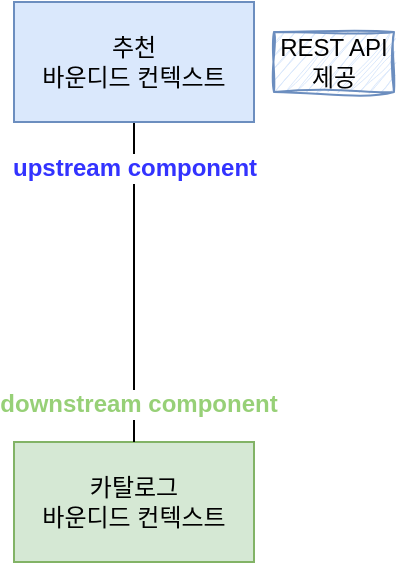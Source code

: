 <mxfile version="24.6.4" type="device">
  <diagram name="페이지-1" id="jBVy3zUQ8nWMjQijNOvA">
    <mxGraphModel dx="1114" dy="682" grid="1" gridSize="10" guides="1" tooltips="1" connect="1" arrows="1" fold="1" page="1" pageScale="1" pageWidth="827" pageHeight="1169" math="0" shadow="0">
      <root>
        <mxCell id="0" />
        <mxCell id="1" parent="0" />
        <mxCell id="sulDP6-McVjo92knmJIp-1" value="카탈로그&lt;div&gt;바운디드 컨텍스트&lt;/div&gt;" style="rounded=0;whiteSpace=wrap;html=1;fillColor=#d5e8d4;strokeColor=#82b366;" vertex="1" parent="1">
          <mxGeometry x="300" y="390" width="120" height="60" as="geometry" />
        </mxCell>
        <mxCell id="sulDP6-McVjo92knmJIp-4" style="edgeStyle=orthogonalEdgeStyle;rounded=0;orthogonalLoop=1;jettySize=auto;html=1;endArrow=none;endFill=0;" edge="1" parent="1" source="sulDP6-McVjo92knmJIp-2" target="sulDP6-McVjo92knmJIp-1">
          <mxGeometry relative="1" as="geometry" />
        </mxCell>
        <mxCell id="sulDP6-McVjo92knmJIp-5" value="upstream component" style="edgeLabel;html=1;align=center;verticalAlign=middle;resizable=0;points=[];fontStyle=1;fontSize=12;fontColor=#3333FF;" vertex="1" connectable="0" parent="sulDP6-McVjo92knmJIp-4">
          <mxGeometry x="-0.719" relative="1" as="geometry">
            <mxPoint as="offset" />
          </mxGeometry>
        </mxCell>
        <mxCell id="sulDP6-McVjo92knmJIp-6" value="downstream component" style="edgeLabel;html=1;align=center;verticalAlign=middle;resizable=0;points=[];fontStyle=1;fontSize=12;fontColor=#97D077;" vertex="1" connectable="0" parent="sulDP6-McVjo92knmJIp-4">
          <mxGeometry x="0.756" y="2" relative="1" as="geometry">
            <mxPoint as="offset" />
          </mxGeometry>
        </mxCell>
        <mxCell id="sulDP6-McVjo92knmJIp-2" value="추천&lt;div&gt;바운디드 컨텍스트&lt;/div&gt;" style="rounded=0;whiteSpace=wrap;html=1;fillColor=#dae8fc;strokeColor=#6c8ebf;" vertex="1" parent="1">
          <mxGeometry x="300" y="170" width="120" height="60" as="geometry" />
        </mxCell>
        <mxCell id="sulDP6-McVjo92knmJIp-3" value="REST API 제공" style="text;html=1;align=center;verticalAlign=middle;whiteSpace=wrap;rounded=0;fillColor=#dae8fc;strokeColor=#6c8ebf;sketch=1;curveFitting=1;jiggle=2;" vertex="1" parent="1">
          <mxGeometry x="430" y="185" width="60" height="30" as="geometry" />
        </mxCell>
      </root>
    </mxGraphModel>
  </diagram>
</mxfile>

